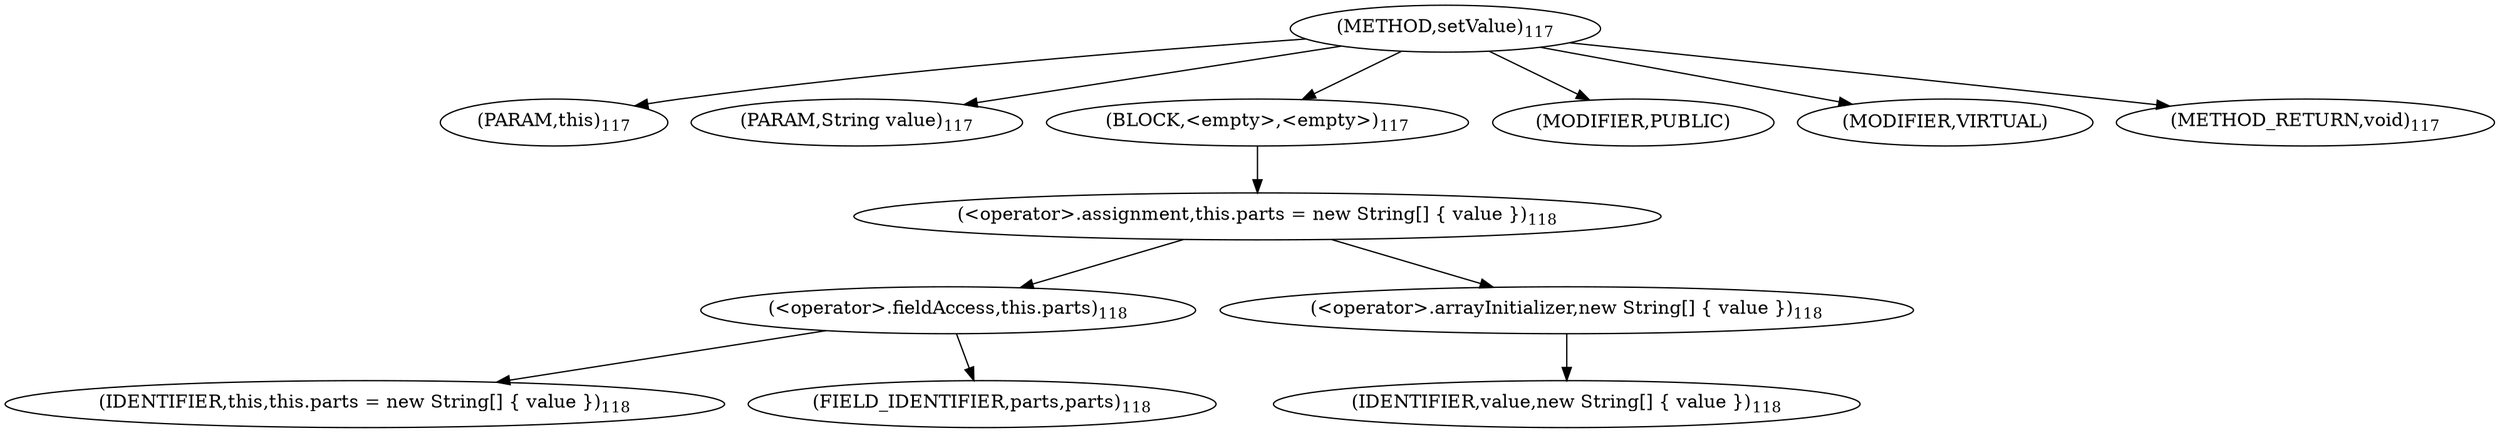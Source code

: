 digraph "setValue" {  
"176" [label = <(METHOD,setValue)<SUB>117</SUB>> ]
"177" [label = <(PARAM,this)<SUB>117</SUB>> ]
"178" [label = <(PARAM,String value)<SUB>117</SUB>> ]
"179" [label = <(BLOCK,&lt;empty&gt;,&lt;empty&gt;)<SUB>117</SUB>> ]
"180" [label = <(&lt;operator&gt;.assignment,this.parts = new String[] { value })<SUB>118</SUB>> ]
"181" [label = <(&lt;operator&gt;.fieldAccess,this.parts)<SUB>118</SUB>> ]
"182" [label = <(IDENTIFIER,this,this.parts = new String[] { value })<SUB>118</SUB>> ]
"183" [label = <(FIELD_IDENTIFIER,parts,parts)<SUB>118</SUB>> ]
"184" [label = <(&lt;operator&gt;.arrayInitializer,new String[] { value })<SUB>118</SUB>> ]
"185" [label = <(IDENTIFIER,value,new String[] { value })<SUB>118</SUB>> ]
"186" [label = <(MODIFIER,PUBLIC)> ]
"187" [label = <(MODIFIER,VIRTUAL)> ]
"188" [label = <(METHOD_RETURN,void)<SUB>117</SUB>> ]
  "176" -> "177" 
  "176" -> "178" 
  "176" -> "179" 
  "176" -> "186" 
  "176" -> "187" 
  "176" -> "188" 
  "179" -> "180" 
  "180" -> "181" 
  "180" -> "184" 
  "181" -> "182" 
  "181" -> "183" 
  "184" -> "185" 
}
